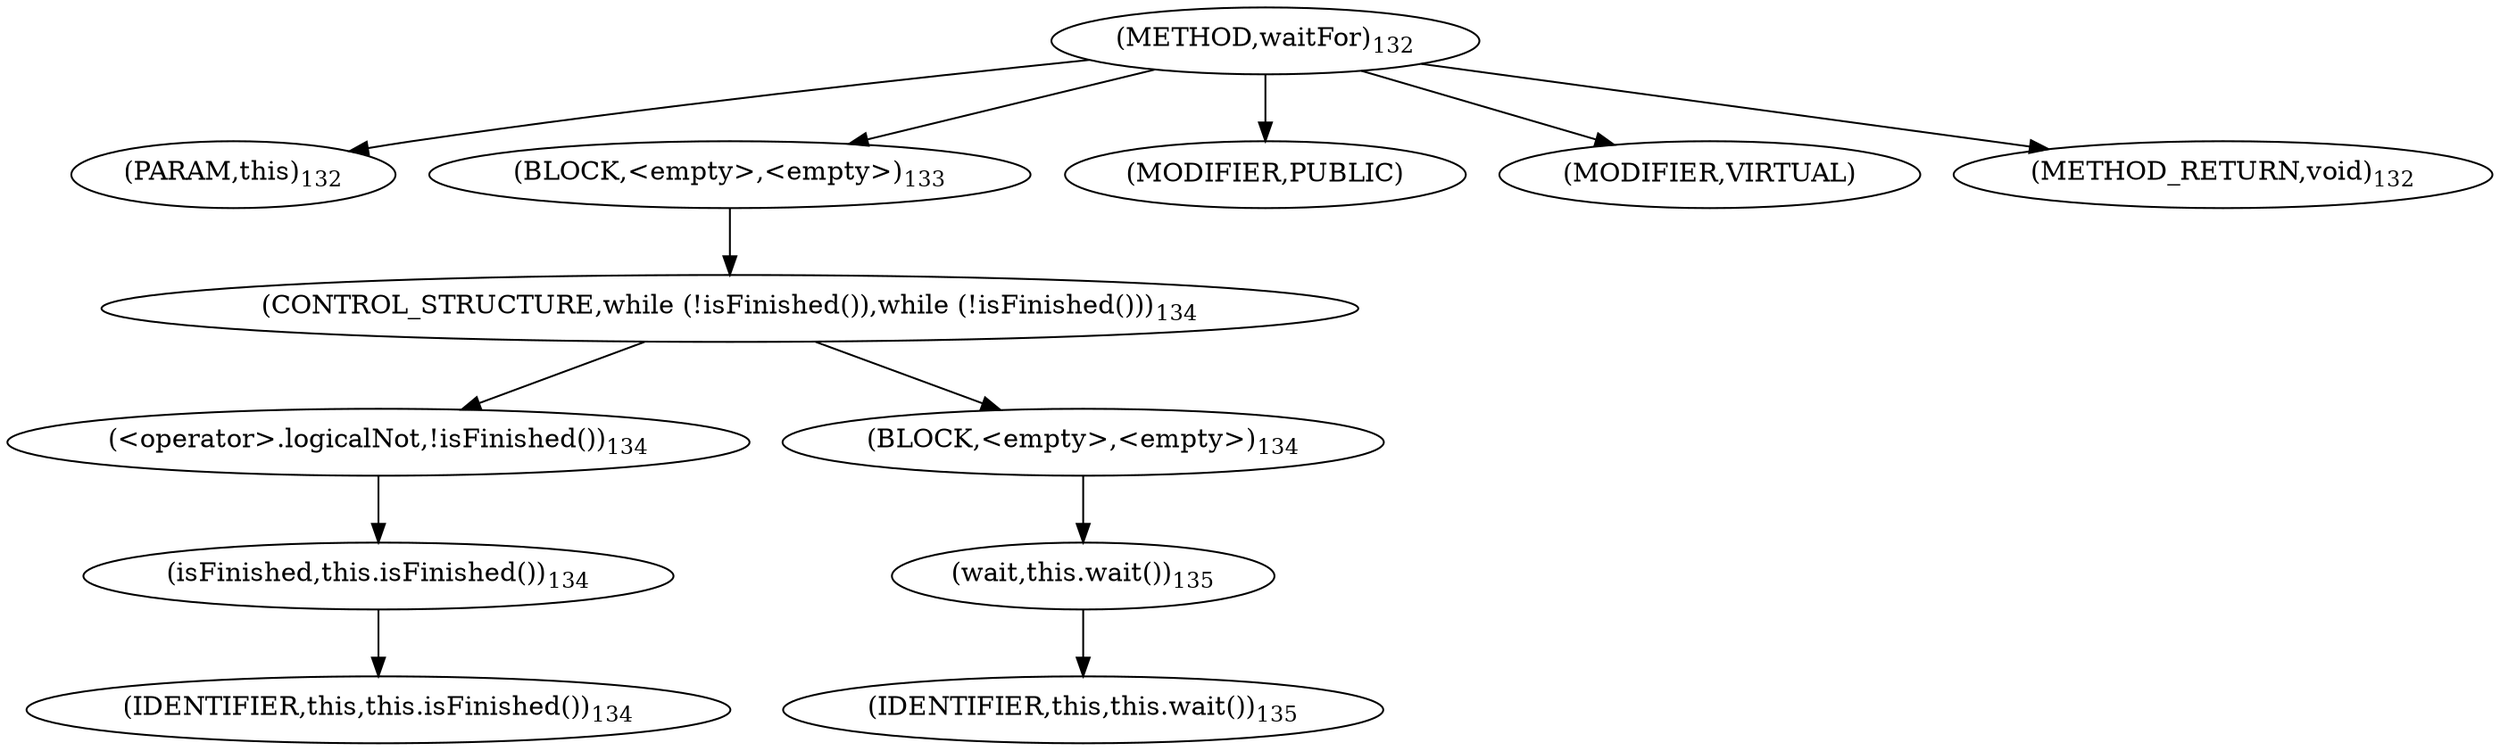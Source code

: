 digraph "waitFor" {  
"128" [label = <(METHOD,waitFor)<SUB>132</SUB>> ]
"11" [label = <(PARAM,this)<SUB>132</SUB>> ]
"129" [label = <(BLOCK,&lt;empty&gt;,&lt;empty&gt;)<SUB>133</SUB>> ]
"130" [label = <(CONTROL_STRUCTURE,while (!isFinished()),while (!isFinished()))<SUB>134</SUB>> ]
"131" [label = <(&lt;operator&gt;.logicalNot,!isFinished())<SUB>134</SUB>> ]
"132" [label = <(isFinished,this.isFinished())<SUB>134</SUB>> ]
"10" [label = <(IDENTIFIER,this,this.isFinished())<SUB>134</SUB>> ]
"133" [label = <(BLOCK,&lt;empty&gt;,&lt;empty&gt;)<SUB>134</SUB>> ]
"134" [label = <(wait,this.wait())<SUB>135</SUB>> ]
"12" [label = <(IDENTIFIER,this,this.wait())<SUB>135</SUB>> ]
"135" [label = <(MODIFIER,PUBLIC)> ]
"136" [label = <(MODIFIER,VIRTUAL)> ]
"137" [label = <(METHOD_RETURN,void)<SUB>132</SUB>> ]
  "128" -> "11" 
  "128" -> "129" 
  "128" -> "135" 
  "128" -> "136" 
  "128" -> "137" 
  "129" -> "130" 
  "130" -> "131" 
  "130" -> "133" 
  "131" -> "132" 
  "132" -> "10" 
  "133" -> "134" 
  "134" -> "12" 
}
